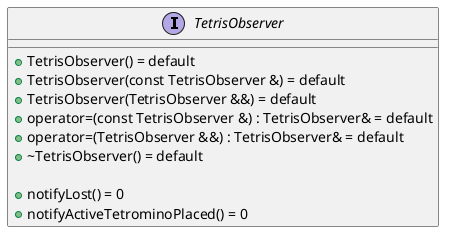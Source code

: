 @startuml (id = TetrisObserver)
interface TetrisObserver {
    + TetrisObserver() = default
    + TetrisObserver(const TetrisObserver &) = default
    + TetrisObserver(TetrisObserver &&) = default
    + operator=(const TetrisObserver &) : TetrisObserver& = default
    + operator=(TetrisObserver &&) : TetrisObserver& = default
    + ~TetrisObserver() = default
    
    + notifyLost() = 0
    + notifyActiveTetrominoPlaced() = 0
}
@enduml